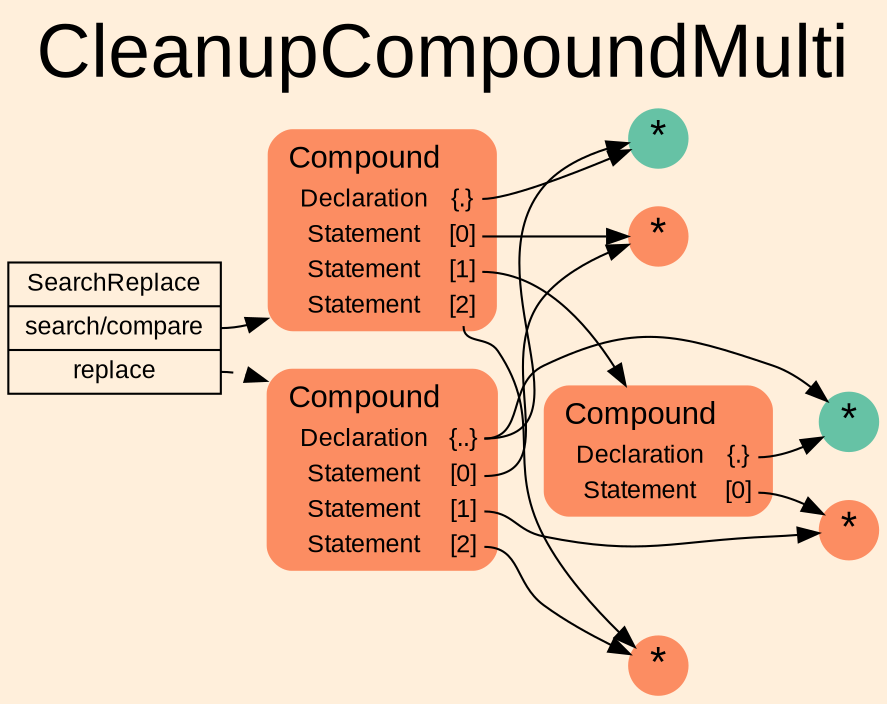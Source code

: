 digraph "CleanupCompoundMulti" {
label = "CleanupCompoundMulti"
labelloc = t
fontsize = "36"
graph [
    rankdir = "LR"
    ranksep = 0.3
    bgcolor = antiquewhite1
    color = black
    fontcolor = black
    fontname = "Arial"
];
node [
    fontname = "Arial"
];
edge [
    fontname = "Arial"
];

// -------------------- transformation figure --------------------
"CR#B-4-14" [
    // -------- block CR#B-4-14 ----------
    shape = "record"
    fillcolor = antiquewhite1
    label = "<fixed> SearchReplace | <port0> search/compare | <port1> replace"
    style = "filled"
    fontsize = "12"
    color = black
    fontcolor = black
];

"#B-2-282" [
    // -------- block #B-2-282 ----------
    shape = "plaintext"
    fillcolor = "/set28/2"
    label = <<TABLE BORDER="0" CELLBORDER="0" CELLSPACING="0">
     <TR><TD><FONT POINT-SIZE="15.0">Compound</FONT></TD><TD></TD></TR>
     <TR><TD>Declaration</TD><TD PORT="port0">{.}</TD></TR>
     <TR><TD>Statement</TD><TD PORT="port1">[0]</TD></TR>
     <TR><TD>Statement</TD><TD PORT="port2">[1]</TD></TR>
     <TR><TD>Statement</TD><TD PORT="port3">[2]</TD></TR>
    </TABLE>>
    style = "rounded,filled"
    fontsize = "12"
];

"#B-2-288" [
    // -------- block #B-2-288 ----------
    shape = "circle"
    fillcolor = "/set28/1"
    label = <*>
    style = "filled"
    fontsize = "20"
    penwidth = 0.0
    fixedsize = true
    width = 0.4
    height = 0.4
];

"#B-2-284" [
    // -------- block #B-2-284 ----------
    shape = "circle"
    fillcolor = "/set28/2"
    label = <*>
    style = "filled"
    fontsize = "20"
    penwidth = 0.0
    fixedsize = true
    width = 0.4
    height = 0.4
];

"#B-2-281" [
    // -------- block #B-2-281 ----------
    shape = "plaintext"
    fillcolor = "/set28/2"
    label = <<TABLE BORDER="0" CELLBORDER="0" CELLSPACING="0">
     <TR><TD><FONT POINT-SIZE="15.0">Compound</FONT></TD><TD></TD></TR>
     <TR><TD>Declaration</TD><TD PORT="port0">{.}</TD></TR>
     <TR><TD>Statement</TD><TD PORT="port1">[0]</TD></TR>
    </TABLE>>
    style = "rounded,filled"
    fontsize = "12"
];

"#B-2-287" [
    // -------- block #B-2-287 ----------
    shape = "circle"
    fillcolor = "/set28/1"
    label = <*>
    style = "filled"
    fontsize = "20"
    penwidth = 0.0
    fixedsize = true
    width = 0.4
    height = 0.4
];

"#B-2-286" [
    // -------- block #B-2-286 ----------
    shape = "circle"
    fillcolor = "/set28/2"
    label = <*>
    style = "filled"
    fontsize = "20"
    penwidth = 0.0
    fixedsize = true
    width = 0.4
    height = 0.4
];

"#B-2-285" [
    // -------- block #B-2-285 ----------
    shape = "circle"
    fillcolor = "/set28/2"
    label = <*>
    style = "filled"
    fontsize = "20"
    penwidth = 0.0
    fixedsize = true
    width = 0.4
    height = 0.4
];

"#B-2-283" [
    // -------- block #B-2-283 ----------
    shape = "plaintext"
    fillcolor = "/set28/2"
    label = <<TABLE BORDER="0" CELLBORDER="0" CELLSPACING="0">
     <TR><TD><FONT POINT-SIZE="15.0">Compound</FONT></TD><TD></TD></TR>
     <TR><TD>Declaration</TD><TD PORT="port0">{..}</TD></TR>
     <TR><TD>Statement</TD><TD PORT="port1">[0]</TD></TR>
     <TR><TD>Statement</TD><TD PORT="port2">[1]</TD></TR>
     <TR><TD>Statement</TD><TD PORT="port3">[2]</TD></TR>
    </TABLE>>
    style = "rounded,filled"
    fontsize = "12"
];

"CR#B-4-14":port0 -> "#B-2-282" [
    color = black
    fontcolor = black
];

"CR#B-4-14":port1 -> "#B-2-283" [
    style="dashed"
    color = black
    fontcolor = black
];

"#B-2-282":port0 -> "#B-2-288" [
    color = black
    fontcolor = black
];

"#B-2-282":port1 -> "#B-2-284" [
    color = black
    fontcolor = black
];

"#B-2-282":port2 -> "#B-2-281" [
    color = black
    fontcolor = black
];

"#B-2-282":port3 -> "#B-2-285" [
    color = black
    fontcolor = black
];

"#B-2-281":port0 -> "#B-2-287" [
    color = black
    fontcolor = black
];

"#B-2-281":port1 -> "#B-2-286" [
    color = black
    fontcolor = black
];

"#B-2-283":port0 -> "#B-2-287" [
    color = black
    fontcolor = black
];

"#B-2-283":port0 -> "#B-2-288" [
    color = black
    fontcolor = black
];

"#B-2-283":port1 -> "#B-2-284" [
    color = black
    fontcolor = black
];

"#B-2-283":port2 -> "#B-2-286" [
    color = black
    fontcolor = black
];

"#B-2-283":port3 -> "#B-2-285" [
    color = black
    fontcolor = black
];


}

